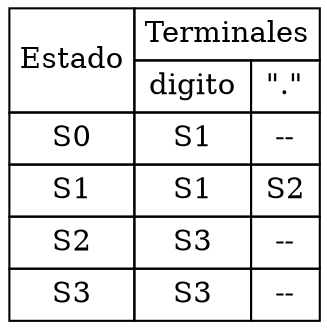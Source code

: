 digraph tablatransiciones {
abc [shape=none, margin=0, label=<
<TABLE BORDER="0" CELLBORDER="1" CELLSPACING="0" CELLPADDING="4">
<TR>
<TD ROWSPAN="2">Estado</TD>
<TD COLSPAN="2">Terminales</TD>
</TR>
<TR>
<TD>digito</TD><TD>"."</TD></TR>
<TR>
<TD>S0</TD><TD>S1</TD><TD>--</TD></TR>
<TR>
<TD>S1</TD><TD>S1</TD><TD>S2</TD></TR>
<TR>
<TD>S2</TD><TD>S3</TD><TD>--</TD></TR>
<TR>
<TD>S3</TD><TD>S3</TD><TD>--</TD></TR>
</TABLE>>];
}
